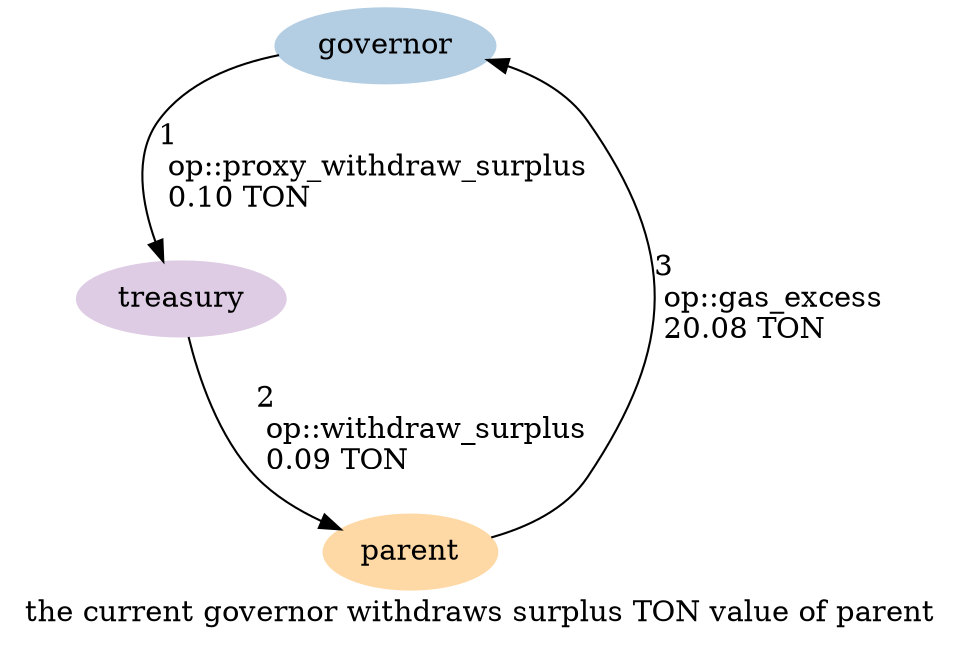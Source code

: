 digraph {
    label="the current governor withdraws surplus TON value of parent"
    node [ colorscheme=pastel19 style=filled ]

    /* Entities */
    governor [ color=2 ]
    treasury [ color=4 ]
    parent [ color=5 ]

    /* Relationships */
    governor -> treasury [ label="1\l op::proxy_withdraw_surplus\l 0.10 TON\l" ]
    treasury -> parent [ label="2\l op::withdraw_surplus\l 0.09 TON\l"]
    parent -> governor [ label="3\l op::gas_excess\l 20.08 TON\l" ]

    /* Ranks */
    { rank=min governor }
}
